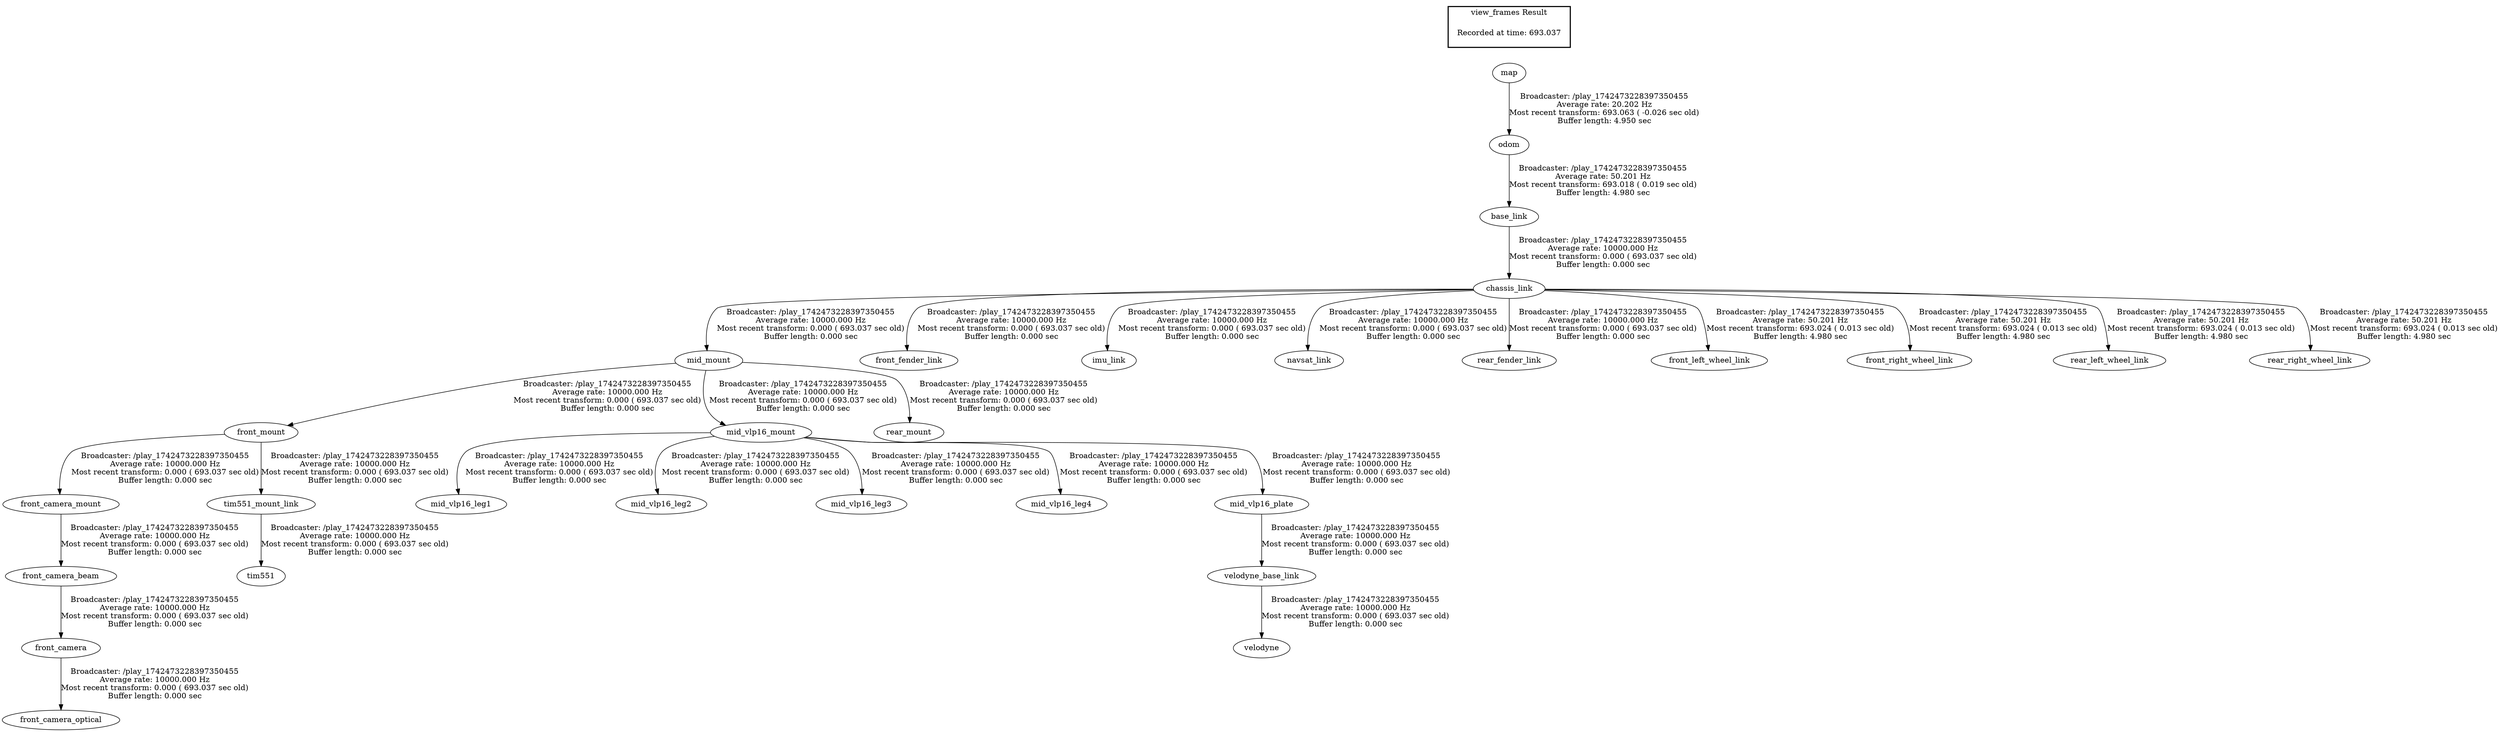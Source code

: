 digraph G {
"base_link" -> "chassis_link"[label="Broadcaster: /play_1742473228397350455\nAverage rate: 10000.000 Hz\nMost recent transform: 0.000 ( 693.037 sec old)\nBuffer length: 0.000 sec\n"];
"odom" -> "base_link"[label="Broadcaster: /play_1742473228397350455\nAverage rate: 50.201 Hz\nMost recent transform: 693.018 ( 0.019 sec old)\nBuffer length: 4.980 sec\n"];
"front_camera_beam" -> "front_camera"[label="Broadcaster: /play_1742473228397350455\nAverage rate: 10000.000 Hz\nMost recent transform: 0.000 ( 693.037 sec old)\nBuffer length: 0.000 sec\n"];
"front_camera_mount" -> "front_camera_beam"[label="Broadcaster: /play_1742473228397350455\nAverage rate: 10000.000 Hz\nMost recent transform: 0.000 ( 693.037 sec old)\nBuffer length: 0.000 sec\n"];
"front_mount" -> "front_camera_mount"[label="Broadcaster: /play_1742473228397350455\nAverage rate: 10000.000 Hz\nMost recent transform: 0.000 ( 693.037 sec old)\nBuffer length: 0.000 sec\n"];
"mid_mount" -> "front_mount"[label="Broadcaster: /play_1742473228397350455\nAverage rate: 10000.000 Hz\nMost recent transform: 0.000 ( 693.037 sec old)\nBuffer length: 0.000 sec\n"];
"front_camera" -> "front_camera_optical"[label="Broadcaster: /play_1742473228397350455\nAverage rate: 10000.000 Hz\nMost recent transform: 0.000 ( 693.037 sec old)\nBuffer length: 0.000 sec\n"];
"chassis_link" -> "front_fender_link"[label="Broadcaster: /play_1742473228397350455\nAverage rate: 10000.000 Hz\nMost recent transform: 0.000 ( 693.037 sec old)\nBuffer length: 0.000 sec\n"];
"chassis_link" -> "mid_mount"[label="Broadcaster: /play_1742473228397350455\nAverage rate: 10000.000 Hz\nMost recent transform: 0.000 ( 693.037 sec old)\nBuffer length: 0.000 sec\n"];
"chassis_link" -> "imu_link"[label="Broadcaster: /play_1742473228397350455\nAverage rate: 10000.000 Hz\nMost recent transform: 0.000 ( 693.037 sec old)\nBuffer length: 0.000 sec\n"];
"mid_vlp16_mount" -> "mid_vlp16_leg1"[label="Broadcaster: /play_1742473228397350455\nAverage rate: 10000.000 Hz\nMost recent transform: 0.000 ( 693.037 sec old)\nBuffer length: 0.000 sec\n"];
"mid_mount" -> "mid_vlp16_mount"[label="Broadcaster: /play_1742473228397350455\nAverage rate: 10000.000 Hz\nMost recent transform: 0.000 ( 693.037 sec old)\nBuffer length: 0.000 sec\n"];
"mid_vlp16_mount" -> "mid_vlp16_leg2"[label="Broadcaster: /play_1742473228397350455\nAverage rate: 10000.000 Hz\nMost recent transform: 0.000 ( 693.037 sec old)\nBuffer length: 0.000 sec\n"];
"mid_vlp16_mount" -> "mid_vlp16_leg3"[label="Broadcaster: /play_1742473228397350455\nAverage rate: 10000.000 Hz\nMost recent transform: 0.000 ( 693.037 sec old)\nBuffer length: 0.000 sec\n"];
"mid_vlp16_mount" -> "mid_vlp16_leg4"[label="Broadcaster: /play_1742473228397350455\nAverage rate: 10000.000 Hz\nMost recent transform: 0.000 ( 693.037 sec old)\nBuffer length: 0.000 sec\n"];
"mid_vlp16_mount" -> "mid_vlp16_plate"[label="Broadcaster: /play_1742473228397350455\nAverage rate: 10000.000 Hz\nMost recent transform: 0.000 ( 693.037 sec old)\nBuffer length: 0.000 sec\n"];
"chassis_link" -> "navsat_link"[label="Broadcaster: /play_1742473228397350455\nAverage rate: 10000.000 Hz\nMost recent transform: 0.000 ( 693.037 sec old)\nBuffer length: 0.000 sec\n"];
"chassis_link" -> "rear_fender_link"[label="Broadcaster: /play_1742473228397350455\nAverage rate: 10000.000 Hz\nMost recent transform: 0.000 ( 693.037 sec old)\nBuffer length: 0.000 sec\n"];
"mid_mount" -> "rear_mount"[label="Broadcaster: /play_1742473228397350455\nAverage rate: 10000.000 Hz\nMost recent transform: 0.000 ( 693.037 sec old)\nBuffer length: 0.000 sec\n"];
"tim551_mount_link" -> "tim551"[label="Broadcaster: /play_1742473228397350455\nAverage rate: 10000.000 Hz\nMost recent transform: 0.000 ( 693.037 sec old)\nBuffer length: 0.000 sec\n"];
"front_mount" -> "tim551_mount_link"[label="Broadcaster: /play_1742473228397350455\nAverage rate: 10000.000 Hz\nMost recent transform: 0.000 ( 693.037 sec old)\nBuffer length: 0.000 sec\n"];
"mid_vlp16_plate" -> "velodyne_base_link"[label="Broadcaster: /play_1742473228397350455\nAverage rate: 10000.000 Hz\nMost recent transform: 0.000 ( 693.037 sec old)\nBuffer length: 0.000 sec\n"];
"velodyne_base_link" -> "velodyne"[label="Broadcaster: /play_1742473228397350455\nAverage rate: 10000.000 Hz\nMost recent transform: 0.000 ( 693.037 sec old)\nBuffer length: 0.000 sec\n"];
"map" -> "odom"[label="Broadcaster: /play_1742473228397350455\nAverage rate: 20.202 Hz\nMost recent transform: 693.063 ( -0.026 sec old)\nBuffer length: 4.950 sec\n"];
"chassis_link" -> "front_left_wheel_link"[label="Broadcaster: /play_1742473228397350455\nAverage rate: 50.201 Hz\nMost recent transform: 693.024 ( 0.013 sec old)\nBuffer length: 4.980 sec\n"];
"chassis_link" -> "front_right_wheel_link"[label="Broadcaster: /play_1742473228397350455\nAverage rate: 50.201 Hz\nMost recent transform: 693.024 ( 0.013 sec old)\nBuffer length: 4.980 sec\n"];
"chassis_link" -> "rear_left_wheel_link"[label="Broadcaster: /play_1742473228397350455\nAverage rate: 50.201 Hz\nMost recent transform: 693.024 ( 0.013 sec old)\nBuffer length: 4.980 sec\n"];
"chassis_link" -> "rear_right_wheel_link"[label="Broadcaster: /play_1742473228397350455\nAverage rate: 50.201 Hz\nMost recent transform: 693.024 ( 0.013 sec old)\nBuffer length: 4.980 sec\n"];
edge [style=invis];
 subgraph cluster_legend { style=bold; color=black; label ="view_frames Result";
"Recorded at time: 693.037"[ shape=plaintext ] ;
 }->"map";
}